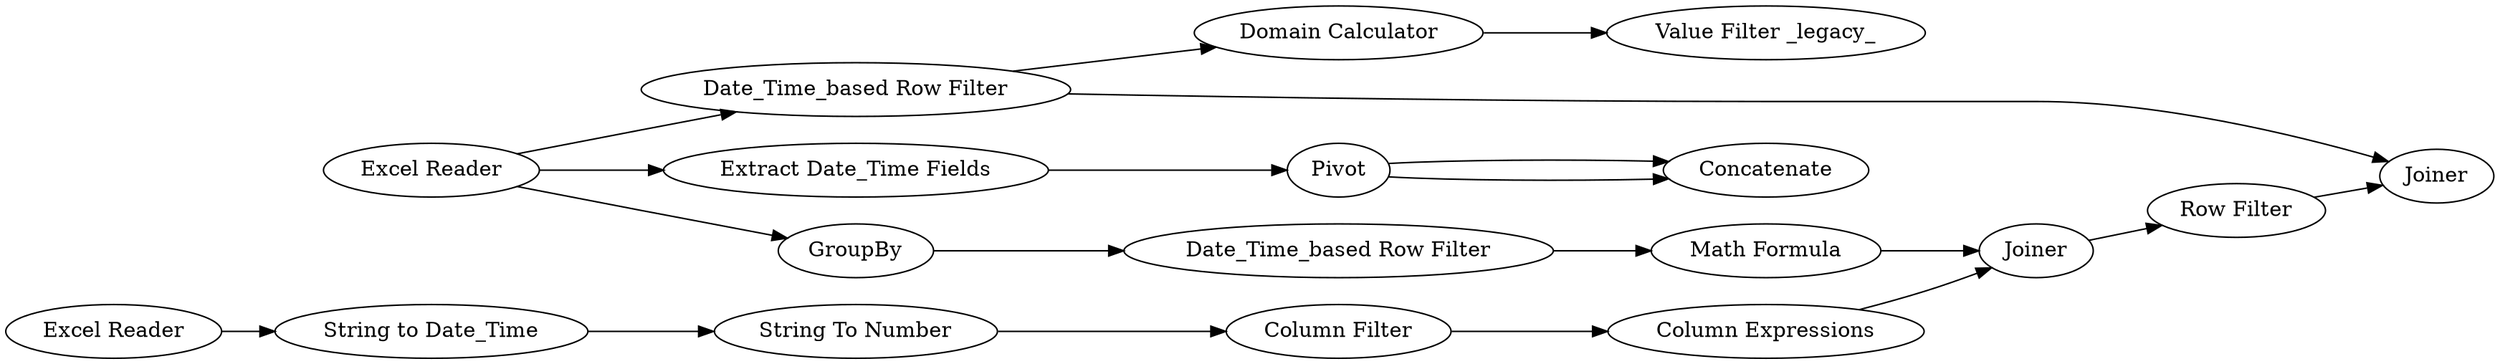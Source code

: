 digraph {
	1 [label="Excel Reader"]
	2 [label="Extract Date_Time Fields"]
	3 [label=Pivot]
	4 [label=Concatenate]
	5 [label=GroupBy]
	6 [label="Excel Reader"]
	7 [label="Date_Time_based Row Filter"]
	8 [label="Math Formula"]
	9 [label="String to Date_Time"]
	10 [label=Joiner]
	11 [label="String To Number"]
	12 [label="Column Filter"]
	13 [label="Column Expressions"]
	14 [label="Row Filter"]
	15 [label=Joiner]
	16 [label="Date_Time_based Row Filter"]
	17 [label="Domain Calculator"]
	18 [label="Value Filter _legacy_"]
	1 -> 2
	1 -> 5
	1 -> 16
	2 -> 3
	3 -> 4
	3 -> 4
	5 -> 7
	6 -> 9
	7 -> 8
	8 -> 10
	9 -> 11
	10 -> 14
	11 -> 12
	12 -> 13
	13 -> 10
	14 -> 15
	16 -> 15
	16 -> 17
	17 -> 18
	rankdir=LR
}
